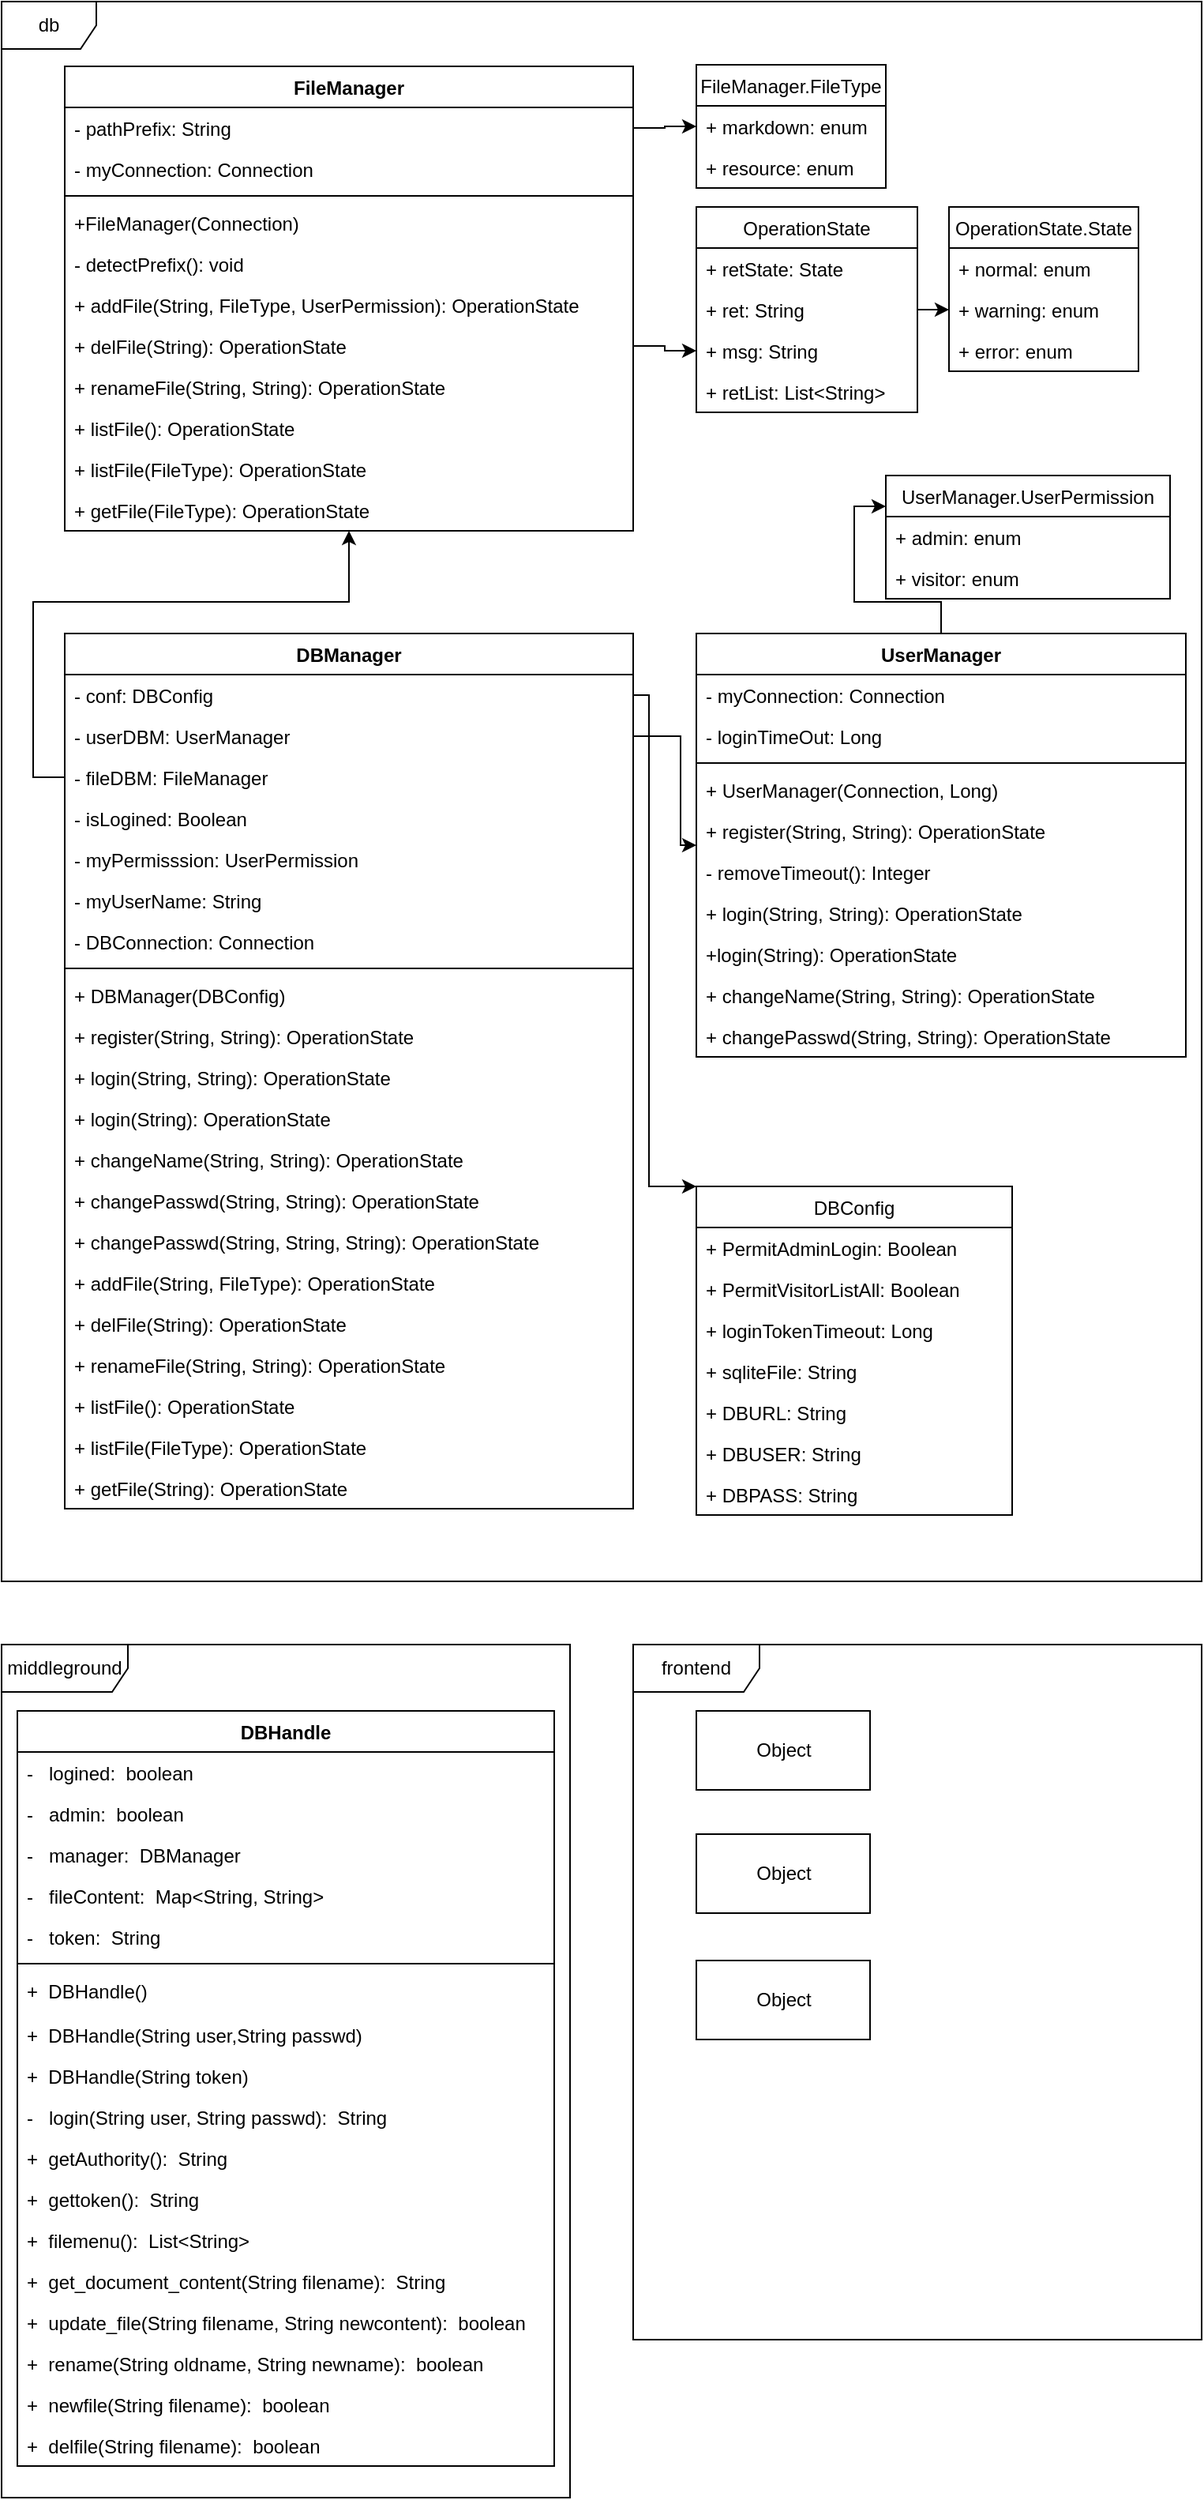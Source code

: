 <mxfile version="12.2.4" pages="1"><diagram name="Page-1" id="c4acf3e9-155e-7222-9cf6-157b1a14988f"><mxGraphModel dx="518" dy="444" grid="1" gridSize="10" guides="1" tooltips="1" connect="1" arrows="1" fold="1" page="1" pageScale="1" pageWidth="827" pageHeight="1169" background="none" math="0" shadow="0"><root><mxCell id="0"/><mxCell id="1" parent="0"/><mxCell id="ZZqIeer_wcIkDqsX75QU-2" value="db" style="shape=umlFrame;whiteSpace=wrap;html=1;" parent="1" vertex="1"><mxGeometry x="40" y="40" width="760" height="1000" as="geometry"/></mxCell><mxCell id="ZZqIeer_wcIkDqsX75QU-3" value="middleground" style="shape=umlFrame;whiteSpace=wrap;html=1;width=80;height=30;" parent="1" vertex="1"><mxGeometry x="40" y="1080" width="360" height="540" as="geometry"/></mxCell><mxCell id="ZZqIeer_wcIkDqsX75QU-4" value="frontend" style="shape=umlFrame;whiteSpace=wrap;html=1;width=80;height=30;" parent="1" vertex="1"><mxGeometry x="440" y="1080" width="360" height="440" as="geometry"/></mxCell><mxCell id="ZZqIeer_wcIkDqsX75QU-104" style="edgeStyle=orthogonalEdgeStyle;rounded=0;orthogonalLoop=1;jettySize=auto;html=1;exitX=0.5;exitY=0;exitDx=0;exitDy=0;entryX=0;entryY=0.25;entryDx=0;entryDy=0;" parent="1" source="ZZqIeer_wcIkDqsX75QU-5" target="ZZqIeer_wcIkDqsX75QU-90" edge="1"><mxGeometry relative="1" as="geometry"/></mxCell><mxCell id="ZZqIeer_wcIkDqsX75QU-5" value="UserManager" style="swimlane;fontStyle=1;align=center;verticalAlign=top;childLayout=stackLayout;horizontal=1;startSize=26;horizontalStack=0;resizeParent=1;resizeParentMax=0;resizeLast=0;collapsible=1;marginBottom=0;" parent="1" vertex="1"><mxGeometry x="480" y="440" width="310" height="268" as="geometry"/></mxCell><mxCell id="ZZqIeer_wcIkDqsX75QU-6" value="- myConnection: Connection" style="text;strokeColor=none;fillColor=none;align=left;verticalAlign=top;spacingLeft=4;spacingRight=4;overflow=hidden;rotatable=0;points=[[0,0.5],[1,0.5]];portConstraint=eastwest;" parent="ZZqIeer_wcIkDqsX75QU-5" vertex="1"><mxGeometry y="26" width="310" height="26" as="geometry"/></mxCell><mxCell id="ZZqIeer_wcIkDqsX75QU-93" value="- loginTimeOut: Long" style="text;strokeColor=none;fillColor=none;align=left;verticalAlign=top;spacingLeft=4;spacingRight=4;overflow=hidden;rotatable=0;points=[[0,0.5],[1,0.5]];portConstraint=eastwest;" parent="ZZqIeer_wcIkDqsX75QU-5" vertex="1"><mxGeometry y="52" width="310" height="26" as="geometry"/></mxCell><mxCell id="ZZqIeer_wcIkDqsX75QU-7" value="" style="line;strokeWidth=1;fillColor=none;align=left;verticalAlign=middle;spacingTop=-1;spacingLeft=3;spacingRight=3;rotatable=0;labelPosition=right;points=[];portConstraint=eastwest;" parent="ZZqIeer_wcIkDqsX75QU-5" vertex="1"><mxGeometry y="78" width="310" height="8" as="geometry"/></mxCell><mxCell id="ZZqIeer_wcIkDqsX75QU-8" value="+ UserManager(Connection, Long)" style="text;strokeColor=none;fillColor=none;align=left;verticalAlign=top;spacingLeft=4;spacingRight=4;overflow=hidden;rotatable=0;points=[[0,0.5],[1,0.5]];portConstraint=eastwest;" parent="ZZqIeer_wcIkDqsX75QU-5" vertex="1"><mxGeometry y="86" width="310" height="26" as="geometry"/></mxCell><mxCell id="ZZqIeer_wcIkDqsX75QU-94" value="+ register(String, String): OperationState" style="text;strokeColor=none;fillColor=none;align=left;verticalAlign=top;spacingLeft=4;spacingRight=4;overflow=hidden;rotatable=0;points=[[0,0.5],[1,0.5]];portConstraint=eastwest;" parent="ZZqIeer_wcIkDqsX75QU-5" vertex="1"><mxGeometry y="112" width="310" height="26" as="geometry"/></mxCell><mxCell id="ZZqIeer_wcIkDqsX75QU-95" value="- removeTimeout(): Integer" style="text;strokeColor=none;fillColor=none;align=left;verticalAlign=top;spacingLeft=4;spacingRight=4;overflow=hidden;rotatable=0;points=[[0,0.5],[1,0.5]];portConstraint=eastwest;" parent="ZZqIeer_wcIkDqsX75QU-5" vertex="1"><mxGeometry y="138" width="310" height="26" as="geometry"/></mxCell><mxCell id="ZZqIeer_wcIkDqsX75QU-96" value="+ login(String, String): OperationState" style="text;strokeColor=none;fillColor=none;align=left;verticalAlign=top;spacingLeft=4;spacingRight=4;overflow=hidden;rotatable=0;points=[[0,0.5],[1,0.5]];portConstraint=eastwest;" parent="ZZqIeer_wcIkDqsX75QU-5" vertex="1"><mxGeometry y="164" width="310" height="26" as="geometry"/></mxCell><mxCell id="ZZqIeer_wcIkDqsX75QU-97" value="+login(String): OperationState" style="text;strokeColor=none;fillColor=none;align=left;verticalAlign=top;spacingLeft=4;spacingRight=4;overflow=hidden;rotatable=0;points=[[0,0.5],[1,0.5]];portConstraint=eastwest;" parent="ZZqIeer_wcIkDqsX75QU-5" vertex="1"><mxGeometry y="190" width="310" height="26" as="geometry"/></mxCell><mxCell id="ZZqIeer_wcIkDqsX75QU-98" value="+ changeName(String, String): OperationState" style="text;strokeColor=none;fillColor=none;align=left;verticalAlign=top;spacingLeft=4;spacingRight=4;overflow=hidden;rotatable=0;points=[[0,0.5],[1,0.5]];portConstraint=eastwest;" parent="ZZqIeer_wcIkDqsX75QU-5" vertex="1"><mxGeometry y="216" width="310" height="26" as="geometry"/></mxCell><mxCell id="ZZqIeer_wcIkDqsX75QU-99" value="+ changePasswd(String, String): OperationState" style="text;strokeColor=none;fillColor=none;align=left;verticalAlign=top;spacingLeft=4;spacingRight=4;overflow=hidden;rotatable=0;points=[[0,0.5],[1,0.5]];portConstraint=eastwest;" parent="ZZqIeer_wcIkDqsX75QU-5" vertex="1"><mxGeometry y="242" width="310" height="26" as="geometry"/></mxCell><mxCell id="ZZqIeer_wcIkDqsX75QU-9" value="FileManager" style="swimlane;fontStyle=1;align=center;verticalAlign=top;childLayout=stackLayout;horizontal=1;startSize=26;horizontalStack=0;resizeParent=1;resizeParentMax=0;resizeLast=0;collapsible=1;marginBottom=0;" parent="1" vertex="1"><mxGeometry x="80" y="81" width="360" height="294" as="geometry"/></mxCell><mxCell id="ZZqIeer_wcIkDqsX75QU-10" value="- pathPrefix: String" style="text;strokeColor=none;fillColor=none;align=left;verticalAlign=top;spacingLeft=4;spacingRight=4;overflow=hidden;rotatable=0;points=[[0,0.5],[1,0.5]];portConstraint=eastwest;" parent="ZZqIeer_wcIkDqsX75QU-9" vertex="1"><mxGeometry y="26" width="360" height="26" as="geometry"/></mxCell><mxCell id="ZZqIeer_wcIkDqsX75QU-78" value="- myConnection: Connection" style="text;strokeColor=none;fillColor=none;align=left;verticalAlign=top;spacingLeft=4;spacingRight=4;overflow=hidden;rotatable=0;points=[[0,0.5],[1,0.5]];portConstraint=eastwest;" parent="ZZqIeer_wcIkDqsX75QU-9" vertex="1"><mxGeometry y="52" width="360" height="26" as="geometry"/></mxCell><mxCell id="ZZqIeer_wcIkDqsX75QU-11" value="" style="line;strokeWidth=1;fillColor=none;align=left;verticalAlign=middle;spacingTop=-1;spacingLeft=3;spacingRight=3;rotatable=0;labelPosition=right;points=[];portConstraint=eastwest;" parent="ZZqIeer_wcIkDqsX75QU-9" vertex="1"><mxGeometry y="78" width="360" height="8" as="geometry"/></mxCell><mxCell id="ZZqIeer_wcIkDqsX75QU-12" value="+FileManager(Connection)" style="text;strokeColor=none;fillColor=none;align=left;verticalAlign=top;spacingLeft=4;spacingRight=4;overflow=hidden;rotatable=0;points=[[0,0.5],[1,0.5]];portConstraint=eastwest;" parent="ZZqIeer_wcIkDqsX75QU-9" vertex="1"><mxGeometry y="86" width="360" height="26" as="geometry"/></mxCell><mxCell id="ZZqIeer_wcIkDqsX75QU-79" value="- detectPrefix(): void" style="text;strokeColor=none;fillColor=none;align=left;verticalAlign=top;spacingLeft=4;spacingRight=4;overflow=hidden;rotatable=0;points=[[0,0.5],[1,0.5]];portConstraint=eastwest;" parent="ZZqIeer_wcIkDqsX75QU-9" vertex="1"><mxGeometry y="112" width="360" height="26" as="geometry"/></mxCell><mxCell id="ZZqIeer_wcIkDqsX75QU-80" value="+ addFile(String, FileType, UserPermission): OperationState" style="text;strokeColor=none;fillColor=none;align=left;verticalAlign=top;spacingLeft=4;spacingRight=4;overflow=hidden;rotatable=0;points=[[0,0.5],[1,0.5]];portConstraint=eastwest;" parent="ZZqIeer_wcIkDqsX75QU-9" vertex="1"><mxGeometry y="138" width="360" height="26" as="geometry"/></mxCell><mxCell id="ZZqIeer_wcIkDqsX75QU-82" value="+ delFile(String): OperationState" style="text;strokeColor=none;fillColor=none;align=left;verticalAlign=top;spacingLeft=4;spacingRight=4;overflow=hidden;rotatable=0;points=[[0,0.5],[1,0.5]];portConstraint=eastwest;" parent="ZZqIeer_wcIkDqsX75QU-9" vertex="1"><mxGeometry y="164" width="360" height="26" as="geometry"/></mxCell><mxCell id="ZZqIeer_wcIkDqsX75QU-83" value="+ renameFile(String, String): OperationState" style="text;strokeColor=none;fillColor=none;align=left;verticalAlign=top;spacingLeft=4;spacingRight=4;overflow=hidden;rotatable=0;points=[[0,0.5],[1,0.5]];portConstraint=eastwest;" parent="ZZqIeer_wcIkDqsX75QU-9" vertex="1"><mxGeometry y="190" width="360" height="26" as="geometry"/></mxCell><mxCell id="ZZqIeer_wcIkDqsX75QU-84" value="+ listFile(): OperationState" style="text;strokeColor=none;fillColor=none;align=left;verticalAlign=top;spacingLeft=4;spacingRight=4;overflow=hidden;rotatable=0;points=[[0,0.5],[1,0.5]];portConstraint=eastwest;" parent="ZZqIeer_wcIkDqsX75QU-9" vertex="1"><mxGeometry y="216" width="360" height="26" as="geometry"/></mxCell><mxCell id="ZZqIeer_wcIkDqsX75QU-85" value="+ listFile(FileType): OperationState" style="text;strokeColor=none;fillColor=none;align=left;verticalAlign=top;spacingLeft=4;spacingRight=4;overflow=hidden;rotatable=0;points=[[0,0.5],[1,0.5]];portConstraint=eastwest;" parent="ZZqIeer_wcIkDqsX75QU-9" vertex="1"><mxGeometry y="242" width="360" height="26" as="geometry"/></mxCell><mxCell id="ZZqIeer_wcIkDqsX75QU-81" value="+ getFile(FileType): OperationState" style="text;strokeColor=none;fillColor=none;align=left;verticalAlign=top;spacingLeft=4;spacingRight=4;overflow=hidden;rotatable=0;points=[[0,0.5],[1,0.5]];portConstraint=eastwest;" parent="ZZqIeer_wcIkDqsX75QU-9" vertex="1"><mxGeometry y="268" width="360" height="26" as="geometry"/></mxCell><mxCell id="ZZqIeer_wcIkDqsX75QU-25" value="DBManager" style="swimlane;fontStyle=1;align=center;verticalAlign=top;childLayout=stackLayout;horizontal=1;startSize=26;horizontalStack=0;resizeParent=1;resizeParentMax=0;resizeLast=0;collapsible=1;marginBottom=0;" parent="1" vertex="1"><mxGeometry x="80" y="440" width="360" height="554" as="geometry"/></mxCell><mxCell id="ZZqIeer_wcIkDqsX75QU-26" value="- conf: DBConfig" style="text;strokeColor=none;fillColor=none;align=left;verticalAlign=top;spacingLeft=4;spacingRight=4;overflow=hidden;rotatable=0;points=[[0,0.5],[1,0.5]];portConstraint=eastwest;" parent="ZZqIeer_wcIkDqsX75QU-25" vertex="1"><mxGeometry y="26" width="360" height="26" as="geometry"/></mxCell><mxCell id="ZZqIeer_wcIkDqsX75QU-59" value="- userDBM: UserManager" style="text;strokeColor=none;fillColor=none;align=left;verticalAlign=top;spacingLeft=4;spacingRight=4;overflow=hidden;rotatable=0;points=[[0,0.5],[1,0.5]];portConstraint=eastwest;" parent="ZZqIeer_wcIkDqsX75QU-25" vertex="1"><mxGeometry y="52" width="360" height="26" as="geometry"/></mxCell><mxCell id="ZZqIeer_wcIkDqsX75QU-60" value="- fileDBM: FileManager" style="text;strokeColor=none;fillColor=none;align=left;verticalAlign=top;spacingLeft=4;spacingRight=4;overflow=hidden;rotatable=0;points=[[0,0.5],[1,0.5]];portConstraint=eastwest;" parent="ZZqIeer_wcIkDqsX75QU-25" vertex="1"><mxGeometry y="78" width="360" height="26" as="geometry"/></mxCell><mxCell id="ZZqIeer_wcIkDqsX75QU-61" value="- isLogined: Boolean" style="text;strokeColor=none;fillColor=none;align=left;verticalAlign=top;spacingLeft=4;spacingRight=4;overflow=hidden;rotatable=0;points=[[0,0.5],[1,0.5]];portConstraint=eastwest;" parent="ZZqIeer_wcIkDqsX75QU-25" vertex="1"><mxGeometry y="104" width="360" height="26" as="geometry"/></mxCell><mxCell id="ZZqIeer_wcIkDqsX75QU-62" value="- myPermisssion: UserPermission" style="text;strokeColor=none;fillColor=none;align=left;verticalAlign=top;spacingLeft=4;spacingRight=4;overflow=hidden;rotatable=0;points=[[0,0.5],[1,0.5]];portConstraint=eastwest;" parent="ZZqIeer_wcIkDqsX75QU-25" vertex="1"><mxGeometry y="130" width="360" height="26" as="geometry"/></mxCell><mxCell id="ZZqIeer_wcIkDqsX75QU-63" value="- myUserName: String" style="text;strokeColor=none;fillColor=none;align=left;verticalAlign=top;spacingLeft=4;spacingRight=4;overflow=hidden;rotatable=0;points=[[0,0.5],[1,0.5]];portConstraint=eastwest;" parent="ZZqIeer_wcIkDqsX75QU-25" vertex="1"><mxGeometry y="156" width="360" height="26" as="geometry"/></mxCell><mxCell id="ZZqIeer_wcIkDqsX75QU-64" value="- DBConnection: Connection" style="text;strokeColor=none;fillColor=none;align=left;verticalAlign=top;spacingLeft=4;spacingRight=4;overflow=hidden;rotatable=0;points=[[0,0.5],[1,0.5]];portConstraint=eastwest;" parent="ZZqIeer_wcIkDqsX75QU-25" vertex="1"><mxGeometry y="182" width="360" height="26" as="geometry"/></mxCell><mxCell id="ZZqIeer_wcIkDqsX75QU-27" value="" style="line;strokeWidth=1;fillColor=none;align=left;verticalAlign=middle;spacingTop=-1;spacingLeft=3;spacingRight=3;rotatable=0;labelPosition=right;points=[];portConstraint=eastwest;" parent="ZZqIeer_wcIkDqsX75QU-25" vertex="1"><mxGeometry y="208" width="360" height="8" as="geometry"/></mxCell><mxCell id="ZZqIeer_wcIkDqsX75QU-28" value="+ DBManager(DBConfig)" style="text;strokeColor=none;fillColor=none;align=left;verticalAlign=top;spacingLeft=4;spacingRight=4;overflow=hidden;rotatable=0;points=[[0,0.5],[1,0.5]];portConstraint=eastwest;" parent="ZZqIeer_wcIkDqsX75QU-25" vertex="1"><mxGeometry y="216" width="360" height="26" as="geometry"/></mxCell><mxCell id="ZZqIeer_wcIkDqsX75QU-65" value="+ register(String, String): OperationState" style="text;strokeColor=none;fillColor=none;align=left;verticalAlign=top;spacingLeft=4;spacingRight=4;overflow=hidden;rotatable=0;points=[[0,0.5],[1,0.5]];portConstraint=eastwest;" parent="ZZqIeer_wcIkDqsX75QU-25" vertex="1"><mxGeometry y="242" width="360" height="26" as="geometry"/></mxCell><mxCell id="ZZqIeer_wcIkDqsX75QU-66" value="+ login(String, String): OperationState" style="text;strokeColor=none;fillColor=none;align=left;verticalAlign=top;spacingLeft=4;spacingRight=4;overflow=hidden;rotatable=0;points=[[0,0.5],[1,0.5]];portConstraint=eastwest;" parent="ZZqIeer_wcIkDqsX75QU-25" vertex="1"><mxGeometry y="268" width="360" height="26" as="geometry"/></mxCell><mxCell id="ZZqIeer_wcIkDqsX75QU-67" value="+ login(String): OperationState" style="text;strokeColor=none;fillColor=none;align=left;verticalAlign=top;spacingLeft=4;spacingRight=4;overflow=hidden;rotatable=0;points=[[0,0.5],[1,0.5]];portConstraint=eastwest;" parent="ZZqIeer_wcIkDqsX75QU-25" vertex="1"><mxGeometry y="294" width="360" height="26" as="geometry"/></mxCell><mxCell id="ZZqIeer_wcIkDqsX75QU-68" value="+ changeName(String, String): OperationState" style="text;strokeColor=none;fillColor=none;align=left;verticalAlign=top;spacingLeft=4;spacingRight=4;overflow=hidden;rotatable=0;points=[[0,0.5],[1,0.5]];portConstraint=eastwest;" parent="ZZqIeer_wcIkDqsX75QU-25" vertex="1"><mxGeometry y="320" width="360" height="26" as="geometry"/></mxCell><mxCell id="ZZqIeer_wcIkDqsX75QU-69" value="+ changePasswd(String, String): OperationState" style="text;strokeColor=none;fillColor=none;align=left;verticalAlign=top;spacingLeft=4;spacingRight=4;overflow=hidden;rotatable=0;points=[[0,0.5],[1,0.5]];portConstraint=eastwest;" parent="ZZqIeer_wcIkDqsX75QU-25" vertex="1"><mxGeometry y="346" width="360" height="26" as="geometry"/></mxCell><mxCell id="ZZqIeer_wcIkDqsX75QU-70" value="+ changePasswd(String, String, String): OperationState" style="text;strokeColor=none;fillColor=none;align=left;verticalAlign=top;spacingLeft=4;spacingRight=4;overflow=hidden;rotatable=0;points=[[0,0.5],[1,0.5]];portConstraint=eastwest;" parent="ZZqIeer_wcIkDqsX75QU-25" vertex="1"><mxGeometry y="372" width="360" height="26" as="geometry"/></mxCell><mxCell id="ZZqIeer_wcIkDqsX75QU-71" value="+ addFile(String, FileType): OperationState" style="text;strokeColor=none;fillColor=none;align=left;verticalAlign=top;spacingLeft=4;spacingRight=4;overflow=hidden;rotatable=0;points=[[0,0.5],[1,0.5]];portConstraint=eastwest;" parent="ZZqIeer_wcIkDqsX75QU-25" vertex="1"><mxGeometry y="398" width="360" height="26" as="geometry"/></mxCell><mxCell id="ZZqIeer_wcIkDqsX75QU-72" value="+ delFile(String): OperationState" style="text;strokeColor=none;fillColor=none;align=left;verticalAlign=top;spacingLeft=4;spacingRight=4;overflow=hidden;rotatable=0;points=[[0,0.5],[1,0.5]];portConstraint=eastwest;" parent="ZZqIeer_wcIkDqsX75QU-25" vertex="1"><mxGeometry y="424" width="360" height="26" as="geometry"/></mxCell><mxCell id="ZZqIeer_wcIkDqsX75QU-73" value="+ renameFile(String, String): OperationState" style="text;strokeColor=none;fillColor=none;align=left;verticalAlign=top;spacingLeft=4;spacingRight=4;overflow=hidden;rotatable=0;points=[[0,0.5],[1,0.5]];portConstraint=eastwest;" parent="ZZqIeer_wcIkDqsX75QU-25" vertex="1"><mxGeometry y="450" width="360" height="26" as="geometry"/></mxCell><mxCell id="ZZqIeer_wcIkDqsX75QU-74" value="+ listFile(): OperationState" style="text;strokeColor=none;fillColor=none;align=left;verticalAlign=top;spacingLeft=4;spacingRight=4;overflow=hidden;rotatable=0;points=[[0,0.5],[1,0.5]];portConstraint=eastwest;" parent="ZZqIeer_wcIkDqsX75QU-25" vertex="1"><mxGeometry y="476" width="360" height="26" as="geometry"/></mxCell><mxCell id="ZZqIeer_wcIkDqsX75QU-75" value="+ listFile(FileType): OperationState" style="text;strokeColor=none;fillColor=none;align=left;verticalAlign=top;spacingLeft=4;spacingRight=4;overflow=hidden;rotatable=0;points=[[0,0.5],[1,0.5]];portConstraint=eastwest;" parent="ZZqIeer_wcIkDqsX75QU-25" vertex="1"><mxGeometry y="502" width="360" height="26" as="geometry"/></mxCell><mxCell id="ZZqIeer_wcIkDqsX75QU-76" value="+ getFile(String): OperationState" style="text;strokeColor=none;fillColor=none;align=left;verticalAlign=top;spacingLeft=4;spacingRight=4;overflow=hidden;rotatable=0;points=[[0,0.5],[1,0.5]];portConstraint=eastwest;" parent="ZZqIeer_wcIkDqsX75QU-25" vertex="1"><mxGeometry y="528" width="360" height="26" as="geometry"/></mxCell><mxCell id="ZZqIeer_wcIkDqsX75QU-29" value="DBHandle" style="swimlane;fontStyle=1;align=center;verticalAlign=top;childLayout=stackLayout;horizontal=1;startSize=26;horizontalStack=0;resizeParent=1;resizeParentMax=0;resizeLast=0;collapsible=1;marginBottom=0;" parent="1" vertex="1"><mxGeometry x="50" y="1122" width="340" height="478" as="geometry"><mxRectangle x="50" y="1122" width="90" height="26" as="alternateBounds"/></mxGeometry></mxCell><mxCell id="26" value="-   logined:  boolean" style="text;strokeColor=none;fillColor=none;align=left;verticalAlign=top;spacingLeft=4;spacingRight=4;overflow=hidden;rotatable=0;points=[[0,0.5],[1,0.5]];portConstraint=eastwest;" parent="ZZqIeer_wcIkDqsX75QU-29" vertex="1"><mxGeometry y="26" width="340" height="26" as="geometry"/></mxCell><mxCell id="4" value="-   admin:  boolean" style="text;strokeColor=none;fillColor=none;align=left;verticalAlign=top;spacingLeft=4;spacingRight=4;overflow=hidden;rotatable=0;points=[[0,0.5],[1,0.5]];portConstraint=eastwest;" parent="ZZqIeer_wcIkDqsX75QU-29" vertex="1"><mxGeometry y="52" width="340" height="26" as="geometry"/></mxCell><mxCell id="5" value="-   manager:  DBManager&#10;" style="text;strokeColor=none;fillColor=none;align=left;verticalAlign=top;spacingLeft=4;spacingRight=4;overflow=hidden;rotatable=0;points=[[0,0.5],[1,0.5]];portConstraint=eastwest;" parent="ZZqIeer_wcIkDqsX75QU-29" vertex="1"><mxGeometry y="78" width="340" height="26" as="geometry"/></mxCell><mxCell id="6" value="-   fileContent:  Map&lt;String, String&gt;&#10;" style="text;strokeColor=none;fillColor=none;align=left;verticalAlign=top;spacingLeft=4;spacingRight=4;overflow=hidden;rotatable=0;points=[[0,0.5],[1,0.5]];portConstraint=eastwest;" parent="ZZqIeer_wcIkDqsX75QU-29" vertex="1"><mxGeometry y="104" width="340" height="26" as="geometry"/></mxCell><mxCell id="10" value="-   token:  String" style="text;strokeColor=none;fillColor=none;align=left;verticalAlign=top;spacingLeft=4;spacingRight=4;overflow=hidden;rotatable=0;points=[[0,0.5],[1,0.5]];portConstraint=eastwest;" parent="ZZqIeer_wcIkDqsX75QU-29" vertex="1"><mxGeometry y="130" width="340" height="26" as="geometry"/></mxCell><mxCell id="ZZqIeer_wcIkDqsX75QU-31" value="" style="line;strokeWidth=1;fillColor=none;align=left;verticalAlign=middle;spacingTop=-1;spacingLeft=3;spacingRight=3;rotatable=0;labelPosition=right;points=[];portConstraint=eastwest;" parent="ZZqIeer_wcIkDqsX75QU-29" vertex="1"><mxGeometry y="156" width="340" height="8" as="geometry"/></mxCell><mxCell id="ZZqIeer_wcIkDqsX75QU-32" value="+  DBHandle()&#10;&#10;" style="text;strokeColor=none;fillColor=none;align=left;verticalAlign=top;spacingLeft=4;spacingRight=4;overflow=hidden;rotatable=0;points=[[0,0.5],[1,0.5]];portConstraint=eastwest;spacing=2;" parent="ZZqIeer_wcIkDqsX75QU-29" vertex="1"><mxGeometry y="164" width="340" height="28" as="geometry"/></mxCell><mxCell id="13" value="+  DBHandle(String user,String passwd)&#10;" style="text;strokeColor=none;fillColor=none;align=left;verticalAlign=top;spacingLeft=4;spacingRight=4;overflow=hidden;rotatable=0;points=[[0,0.5],[1,0.5]];portConstraint=eastwest;" parent="ZZqIeer_wcIkDqsX75QU-29" vertex="1"><mxGeometry y="192" width="340" height="26" as="geometry"/></mxCell><mxCell id="11" value="+  DBHandle(String token)&#10;" style="text;strokeColor=none;fillColor=none;align=left;verticalAlign=top;spacingLeft=4;spacingRight=4;overflow=hidden;rotatable=0;points=[[0,0.5],[1,0.5]];portConstraint=eastwest;" parent="ZZqIeer_wcIkDqsX75QU-29" vertex="1"><mxGeometry y="218" width="340" height="26" as="geometry"/></mxCell><mxCell id="24" value="-   login(String user, String passwd):  String" style="text;strokeColor=none;fillColor=none;align=left;verticalAlign=top;spacingLeft=4;spacingRight=4;overflow=hidden;rotatable=0;points=[[0,0.5],[1,0.5]];portConstraint=eastwest;" parent="ZZqIeer_wcIkDqsX75QU-29" vertex="1"><mxGeometry y="244" width="340" height="26" as="geometry"/></mxCell><mxCell id="12" value="+  getAuthority():  String&#10;" style="text;strokeColor=none;fillColor=none;align=left;verticalAlign=top;spacingLeft=4;spacingRight=4;overflow=hidden;rotatable=0;points=[[0,0.5],[1,0.5]];portConstraint=eastwest;" parent="ZZqIeer_wcIkDqsX75QU-29" vertex="1"><mxGeometry y="270" width="340" height="26" as="geometry"/></mxCell><mxCell id="15" value="+  gettoken():  String&#10;" style="text;strokeColor=none;fillColor=none;align=left;verticalAlign=top;spacingLeft=4;spacingRight=4;overflow=hidden;rotatable=0;points=[[0,0.5],[1,0.5]];portConstraint=eastwest;" parent="ZZqIeer_wcIkDqsX75QU-29" vertex="1"><mxGeometry y="296" width="340" height="26" as="geometry"/></mxCell><mxCell id="16" value="+  filemenu():  List&lt;String&gt;&#10;" style="text;strokeColor=none;fillColor=none;align=left;verticalAlign=top;spacingLeft=4;spacingRight=4;overflow=hidden;rotatable=0;points=[[0,0.5],[1,0.5]];portConstraint=eastwest;" parent="ZZqIeer_wcIkDqsX75QU-29" vertex="1"><mxGeometry y="322" width="340" height="26" as="geometry"/></mxCell><mxCell id="17" value="+  get_document_content(String filename):  String&#10;" style="text;strokeColor=none;fillColor=none;align=left;verticalAlign=top;spacingLeft=4;spacingRight=4;overflow=hidden;rotatable=0;points=[[0,0.5],[1,0.5]];portConstraint=eastwest;" parent="ZZqIeer_wcIkDqsX75QU-29" vertex="1"><mxGeometry y="348" width="340" height="26" as="geometry"/></mxCell><mxCell id="19" value="+  update_file(String filename, String newcontent):  boolean&#10;" style="text;strokeColor=none;fillColor=none;align=left;verticalAlign=top;spacingLeft=4;spacingRight=4;overflow=hidden;rotatable=0;points=[[0,0.5],[1,0.5]];portConstraint=eastwest;" parent="ZZqIeer_wcIkDqsX75QU-29" vertex="1"><mxGeometry y="374" width="340" height="26" as="geometry"/></mxCell><mxCell id="20" value="+  rename(String oldname, String newname):  boolean&#10;" style="text;strokeColor=none;fillColor=none;align=left;verticalAlign=top;spacingLeft=4;spacingRight=4;overflow=hidden;rotatable=0;points=[[0,0.5],[1,0.5]];portConstraint=eastwest;" parent="ZZqIeer_wcIkDqsX75QU-29" vertex="1"><mxGeometry y="400" width="340" height="26" as="geometry"/></mxCell><mxCell id="21" value="+  newfile(String filename):  boolean&#10;" style="text;strokeColor=none;fillColor=none;align=left;verticalAlign=top;spacingLeft=4;spacingRight=4;overflow=hidden;rotatable=0;points=[[0,0.5],[1,0.5]];portConstraint=eastwest;" parent="ZZqIeer_wcIkDqsX75QU-29" vertex="1"><mxGeometry y="426" width="340" height="26" as="geometry"/></mxCell><mxCell id="23" value="+  delfile(String filename):  boolean&#10;" style="text;strokeColor=none;fillColor=none;align=left;verticalAlign=top;spacingLeft=4;spacingRight=4;overflow=hidden;rotatable=0;points=[[0,0.5],[1,0.5]];portConstraint=eastwest;" parent="ZZqIeer_wcIkDqsX75QU-29" vertex="1"><mxGeometry y="452" width="340" height="26" as="geometry"/></mxCell><mxCell id="ZZqIeer_wcIkDqsX75QU-41" value="OperationState" style="swimlane;fontStyle=0;childLayout=stackLayout;horizontal=1;startSize=26;fillColor=none;horizontalStack=0;resizeParent=1;resizeParentMax=0;resizeLast=0;collapsible=1;marginBottom=0;" parent="1" vertex="1"><mxGeometry x="480" y="170" width="140" height="130" as="geometry"/></mxCell><mxCell id="ZZqIeer_wcIkDqsX75QU-42" value="+ retState: State" style="text;strokeColor=none;fillColor=none;align=left;verticalAlign=top;spacingLeft=4;spacingRight=4;overflow=hidden;rotatable=0;points=[[0,0.5],[1,0.5]];portConstraint=eastwest;" parent="ZZqIeer_wcIkDqsX75QU-41" vertex="1"><mxGeometry y="26" width="140" height="26" as="geometry"/></mxCell><mxCell id="ZZqIeer_wcIkDqsX75QU-43" value="+ ret: String" style="text;strokeColor=none;fillColor=none;align=left;verticalAlign=top;spacingLeft=4;spacingRight=4;overflow=hidden;rotatable=0;points=[[0,0.5],[1,0.5]];portConstraint=eastwest;" parent="ZZqIeer_wcIkDqsX75QU-41" vertex="1"><mxGeometry y="52" width="140" height="26" as="geometry"/></mxCell><mxCell id="ZZqIeer_wcIkDqsX75QU-44" value="+ msg: String" style="text;strokeColor=none;fillColor=none;align=left;verticalAlign=top;spacingLeft=4;spacingRight=4;overflow=hidden;rotatable=0;points=[[0,0.5],[1,0.5]];portConstraint=eastwest;" parent="ZZqIeer_wcIkDqsX75QU-41" vertex="1"><mxGeometry y="78" width="140" height="26" as="geometry"/></mxCell><mxCell id="ZZqIeer_wcIkDqsX75QU-50" value="+ retList: List&lt;String&gt;" style="text;strokeColor=none;fillColor=none;align=left;verticalAlign=top;spacingLeft=4;spacingRight=4;overflow=hidden;rotatable=0;points=[[0,0.5],[1,0.5]];portConstraint=eastwest;" parent="ZZqIeer_wcIkDqsX75QU-41" vertex="1"><mxGeometry y="104" width="140" height="26" as="geometry"/></mxCell><mxCell id="ZZqIeer_wcIkDqsX75QU-45" value="DBConfig" style="swimlane;fontStyle=0;childLayout=stackLayout;horizontal=1;startSize=26;fillColor=none;horizontalStack=0;resizeParent=1;resizeParentMax=0;resizeLast=0;collapsible=1;marginBottom=0;" parent="1" vertex="1"><mxGeometry x="480" y="790" width="200" height="208" as="geometry"/></mxCell><mxCell id="ZZqIeer_wcIkDqsX75QU-46" value="+ PermitAdminLogin: Boolean" style="text;strokeColor=none;fillColor=none;align=left;verticalAlign=top;spacingLeft=4;spacingRight=4;overflow=hidden;rotatable=0;points=[[0,0.5],[1,0.5]];portConstraint=eastwest;" parent="ZZqIeer_wcIkDqsX75QU-45" vertex="1"><mxGeometry y="26" width="200" height="26" as="geometry"/></mxCell><mxCell id="ZZqIeer_wcIkDqsX75QU-47" value="+ PermitVisitorListAll: Boolean" style="text;strokeColor=none;fillColor=none;align=left;verticalAlign=top;spacingLeft=4;spacingRight=4;overflow=hidden;rotatable=0;points=[[0,0.5],[1,0.5]];portConstraint=eastwest;" parent="ZZqIeer_wcIkDqsX75QU-45" vertex="1"><mxGeometry y="52" width="200" height="26" as="geometry"/></mxCell><mxCell id="ZZqIeer_wcIkDqsX75QU-48" value="+ loginTokenTimeout: Long" style="text;strokeColor=none;fillColor=none;align=left;verticalAlign=top;spacingLeft=4;spacingRight=4;overflow=hidden;rotatable=0;points=[[0,0.5],[1,0.5]];portConstraint=eastwest;" parent="ZZqIeer_wcIkDqsX75QU-45" vertex="1"><mxGeometry y="78" width="200" height="26" as="geometry"/></mxCell><mxCell id="ZZqIeer_wcIkDqsX75QU-51" value="+ sqliteFile: String" style="text;strokeColor=none;fillColor=none;align=left;verticalAlign=top;spacingLeft=4;spacingRight=4;overflow=hidden;rotatable=0;points=[[0,0.5],[1,0.5]];portConstraint=eastwest;" parent="ZZqIeer_wcIkDqsX75QU-45" vertex="1"><mxGeometry y="104" width="200" height="26" as="geometry"/></mxCell><mxCell id="ZZqIeer_wcIkDqsX75QU-52" value="+ DBURL: String" style="text;strokeColor=none;fillColor=none;align=left;verticalAlign=top;spacingLeft=4;spacingRight=4;overflow=hidden;rotatable=0;points=[[0,0.5],[1,0.5]];portConstraint=eastwest;" parent="ZZqIeer_wcIkDqsX75QU-45" vertex="1"><mxGeometry y="130" width="200" height="26" as="geometry"/></mxCell><mxCell id="ZZqIeer_wcIkDqsX75QU-53" value="+ DBUSER: String" style="text;strokeColor=none;fillColor=none;align=left;verticalAlign=top;spacingLeft=4;spacingRight=4;overflow=hidden;rotatable=0;points=[[0,0.5],[1,0.5]];portConstraint=eastwest;" parent="ZZqIeer_wcIkDqsX75QU-45" vertex="1"><mxGeometry y="156" width="200" height="26" as="geometry"/></mxCell><mxCell id="ZZqIeer_wcIkDqsX75QU-54" value="+ DBPASS: String" style="text;strokeColor=none;fillColor=none;align=left;verticalAlign=top;spacingLeft=4;spacingRight=4;overflow=hidden;rotatable=0;points=[[0,0.5],[1,0.5]];portConstraint=eastwest;" parent="ZZqIeer_wcIkDqsX75QU-45" vertex="1"><mxGeometry y="182" width="200" height="26" as="geometry"/></mxCell><mxCell id="ZZqIeer_wcIkDqsX75QU-55" value="OperationState.State" style="swimlane;fontStyle=0;childLayout=stackLayout;horizontal=1;startSize=26;fillColor=none;horizontalStack=0;resizeParent=1;resizeParentMax=0;resizeLast=0;collapsible=1;marginBottom=0;" parent="1" vertex="1"><mxGeometry x="640" y="170" width="120" height="104" as="geometry"/></mxCell><mxCell id="ZZqIeer_wcIkDqsX75QU-56" value="+ normal: enum" style="text;strokeColor=none;fillColor=none;align=left;verticalAlign=top;spacingLeft=4;spacingRight=4;overflow=hidden;rotatable=0;points=[[0,0.5],[1,0.5]];portConstraint=eastwest;" parent="ZZqIeer_wcIkDqsX75QU-55" vertex="1"><mxGeometry y="26" width="120" height="26" as="geometry"/></mxCell><mxCell id="ZZqIeer_wcIkDqsX75QU-57" value="+ warning: enum" style="text;strokeColor=none;fillColor=none;align=left;verticalAlign=top;spacingLeft=4;spacingRight=4;overflow=hidden;rotatable=0;points=[[0,0.5],[1,0.5]];portConstraint=eastwest;" parent="ZZqIeer_wcIkDqsX75QU-55" vertex="1"><mxGeometry y="52" width="120" height="26" as="geometry"/></mxCell><mxCell id="ZZqIeer_wcIkDqsX75QU-58" value="+ error: enum" style="text;strokeColor=none;fillColor=none;align=left;verticalAlign=top;spacingLeft=4;spacingRight=4;overflow=hidden;rotatable=0;points=[[0,0.5],[1,0.5]];portConstraint=eastwest;" parent="ZZqIeer_wcIkDqsX75QU-55" vertex="1"><mxGeometry y="78" width="120" height="26" as="geometry"/></mxCell><mxCell id="ZZqIeer_wcIkDqsX75QU-86" value="FileManager.FileType" style="swimlane;fontStyle=0;childLayout=stackLayout;horizontal=1;startSize=26;fillColor=none;horizontalStack=0;resizeParent=1;resizeParentMax=0;resizeLast=0;collapsible=1;marginBottom=0;" parent="1" vertex="1"><mxGeometry x="480" y="80" width="120" height="78" as="geometry"/></mxCell><mxCell id="ZZqIeer_wcIkDqsX75QU-87" value="+ markdown: enum" style="text;strokeColor=none;fillColor=none;align=left;verticalAlign=top;spacingLeft=4;spacingRight=4;overflow=hidden;rotatable=0;points=[[0,0.5],[1,0.5]];portConstraint=eastwest;" parent="ZZqIeer_wcIkDqsX75QU-86" vertex="1"><mxGeometry y="26" width="120" height="26" as="geometry"/></mxCell><mxCell id="ZZqIeer_wcIkDqsX75QU-88" value="+ resource: enum" style="text;strokeColor=none;fillColor=none;align=left;verticalAlign=top;spacingLeft=4;spacingRight=4;overflow=hidden;rotatable=0;points=[[0,0.5],[1,0.5]];portConstraint=eastwest;" parent="ZZqIeer_wcIkDqsX75QU-86" vertex="1"><mxGeometry y="52" width="120" height="26" as="geometry"/></mxCell><mxCell id="ZZqIeer_wcIkDqsX75QU-90" value="UserManager.UserPermission" style="swimlane;fontStyle=0;childLayout=stackLayout;horizontal=1;startSize=26;fillColor=none;horizontalStack=0;resizeParent=1;resizeParentMax=0;resizeLast=0;collapsible=1;marginBottom=0;" parent="1" vertex="1"><mxGeometry x="600" y="340" width="180" height="78" as="geometry"/></mxCell><mxCell id="ZZqIeer_wcIkDqsX75QU-91" value="+ admin: enum" style="text;strokeColor=none;fillColor=none;align=left;verticalAlign=top;spacingLeft=4;spacingRight=4;overflow=hidden;rotatable=0;points=[[0,0.5],[1,0.5]];portConstraint=eastwest;" parent="ZZqIeer_wcIkDqsX75QU-90" vertex="1"><mxGeometry y="26" width="180" height="26" as="geometry"/></mxCell><mxCell id="ZZqIeer_wcIkDqsX75QU-92" value="+ visitor: enum" style="text;strokeColor=none;fillColor=none;align=left;verticalAlign=top;spacingLeft=4;spacingRight=4;overflow=hidden;rotatable=0;points=[[0,0.5],[1,0.5]];portConstraint=eastwest;" parent="ZZqIeer_wcIkDqsX75QU-90" vertex="1"><mxGeometry y="52" width="180" height="26" as="geometry"/></mxCell><mxCell id="ZZqIeer_wcIkDqsX75QU-101" style="edgeStyle=orthogonalEdgeStyle;rounded=0;orthogonalLoop=1;jettySize=auto;html=1;exitX=1;exitY=0.5;exitDx=0;exitDy=0;entryX=0;entryY=0.5;entryDx=0;entryDy=0;" parent="1" source="ZZqIeer_wcIkDqsX75QU-10" target="ZZqIeer_wcIkDqsX75QU-87" edge="1"><mxGeometry relative="1" as="geometry"/></mxCell><mxCell id="ZZqIeer_wcIkDqsX75QU-102" style="edgeStyle=orthogonalEdgeStyle;rounded=0;orthogonalLoop=1;jettySize=auto;html=1;exitX=1;exitY=0.5;exitDx=0;exitDy=0;entryX=0;entryY=0.5;entryDx=0;entryDy=0;" parent="1" source="ZZqIeer_wcIkDqsX75QU-82" target="ZZqIeer_wcIkDqsX75QU-44" edge="1"><mxGeometry relative="1" as="geometry"/></mxCell><mxCell id="ZZqIeer_wcIkDqsX75QU-103" style="edgeStyle=orthogonalEdgeStyle;rounded=0;orthogonalLoop=1;jettySize=auto;html=1;exitX=1;exitY=0.5;exitDx=0;exitDy=0;entryX=0;entryY=0.5;entryDx=0;entryDy=0;" parent="1" source="ZZqIeer_wcIkDqsX75QU-43" target="ZZqIeer_wcIkDqsX75QU-57" edge="1"><mxGeometry relative="1" as="geometry"/></mxCell><mxCell id="ZZqIeer_wcIkDqsX75QU-105" style="edgeStyle=orthogonalEdgeStyle;rounded=0;orthogonalLoop=1;jettySize=auto;html=1;entryX=0;entryY=0;entryDx=0;entryDy=0;" parent="1" source="ZZqIeer_wcIkDqsX75QU-26" target="ZZqIeer_wcIkDqsX75QU-45" edge="1"><mxGeometry relative="1" as="geometry"><Array as="points"><mxPoint x="450" y="479"/><mxPoint x="450" y="790"/></Array></mxGeometry></mxCell><mxCell id="ZZqIeer_wcIkDqsX75QU-107" style="edgeStyle=orthogonalEdgeStyle;rounded=0;orthogonalLoop=1;jettySize=auto;html=1;" parent="1" source="ZZqIeer_wcIkDqsX75QU-59" target="ZZqIeer_wcIkDqsX75QU-5" edge="1"><mxGeometry relative="1" as="geometry"><Array as="points"><mxPoint x="470" y="505"/><mxPoint x="470" y="574"/></Array></mxGeometry></mxCell><mxCell id="ZZqIeer_wcIkDqsX75QU-108" style="edgeStyle=orthogonalEdgeStyle;rounded=0;orthogonalLoop=1;jettySize=auto;html=1;" parent="1" source="ZZqIeer_wcIkDqsX75QU-60" target="ZZqIeer_wcIkDqsX75QU-9" edge="1"><mxGeometry relative="1" as="geometry"><Array as="points"><mxPoint x="60" y="531"/><mxPoint x="60" y="420"/><mxPoint x="260" y="420"/></Array></mxGeometry></mxCell><mxCell id="ZZqIeer_wcIkDqsX75QU-110" value="Object" style="html=1;" parent="1" vertex="1"><mxGeometry x="480" y="1122" width="110" height="50" as="geometry"/></mxCell><mxCell id="ZZqIeer_wcIkDqsX75QU-111" value="Object" style="html=1;" parent="1" vertex="1"><mxGeometry x="480" y="1200" width="110" height="50" as="geometry"/></mxCell><mxCell id="ZZqIeer_wcIkDqsX75QU-112" value="Object" style="html=1;" parent="1" vertex="1"><mxGeometry x="480" y="1280" width="110" height="50" as="geometry"/></mxCell></root></mxGraphModel></diagram></mxfile>